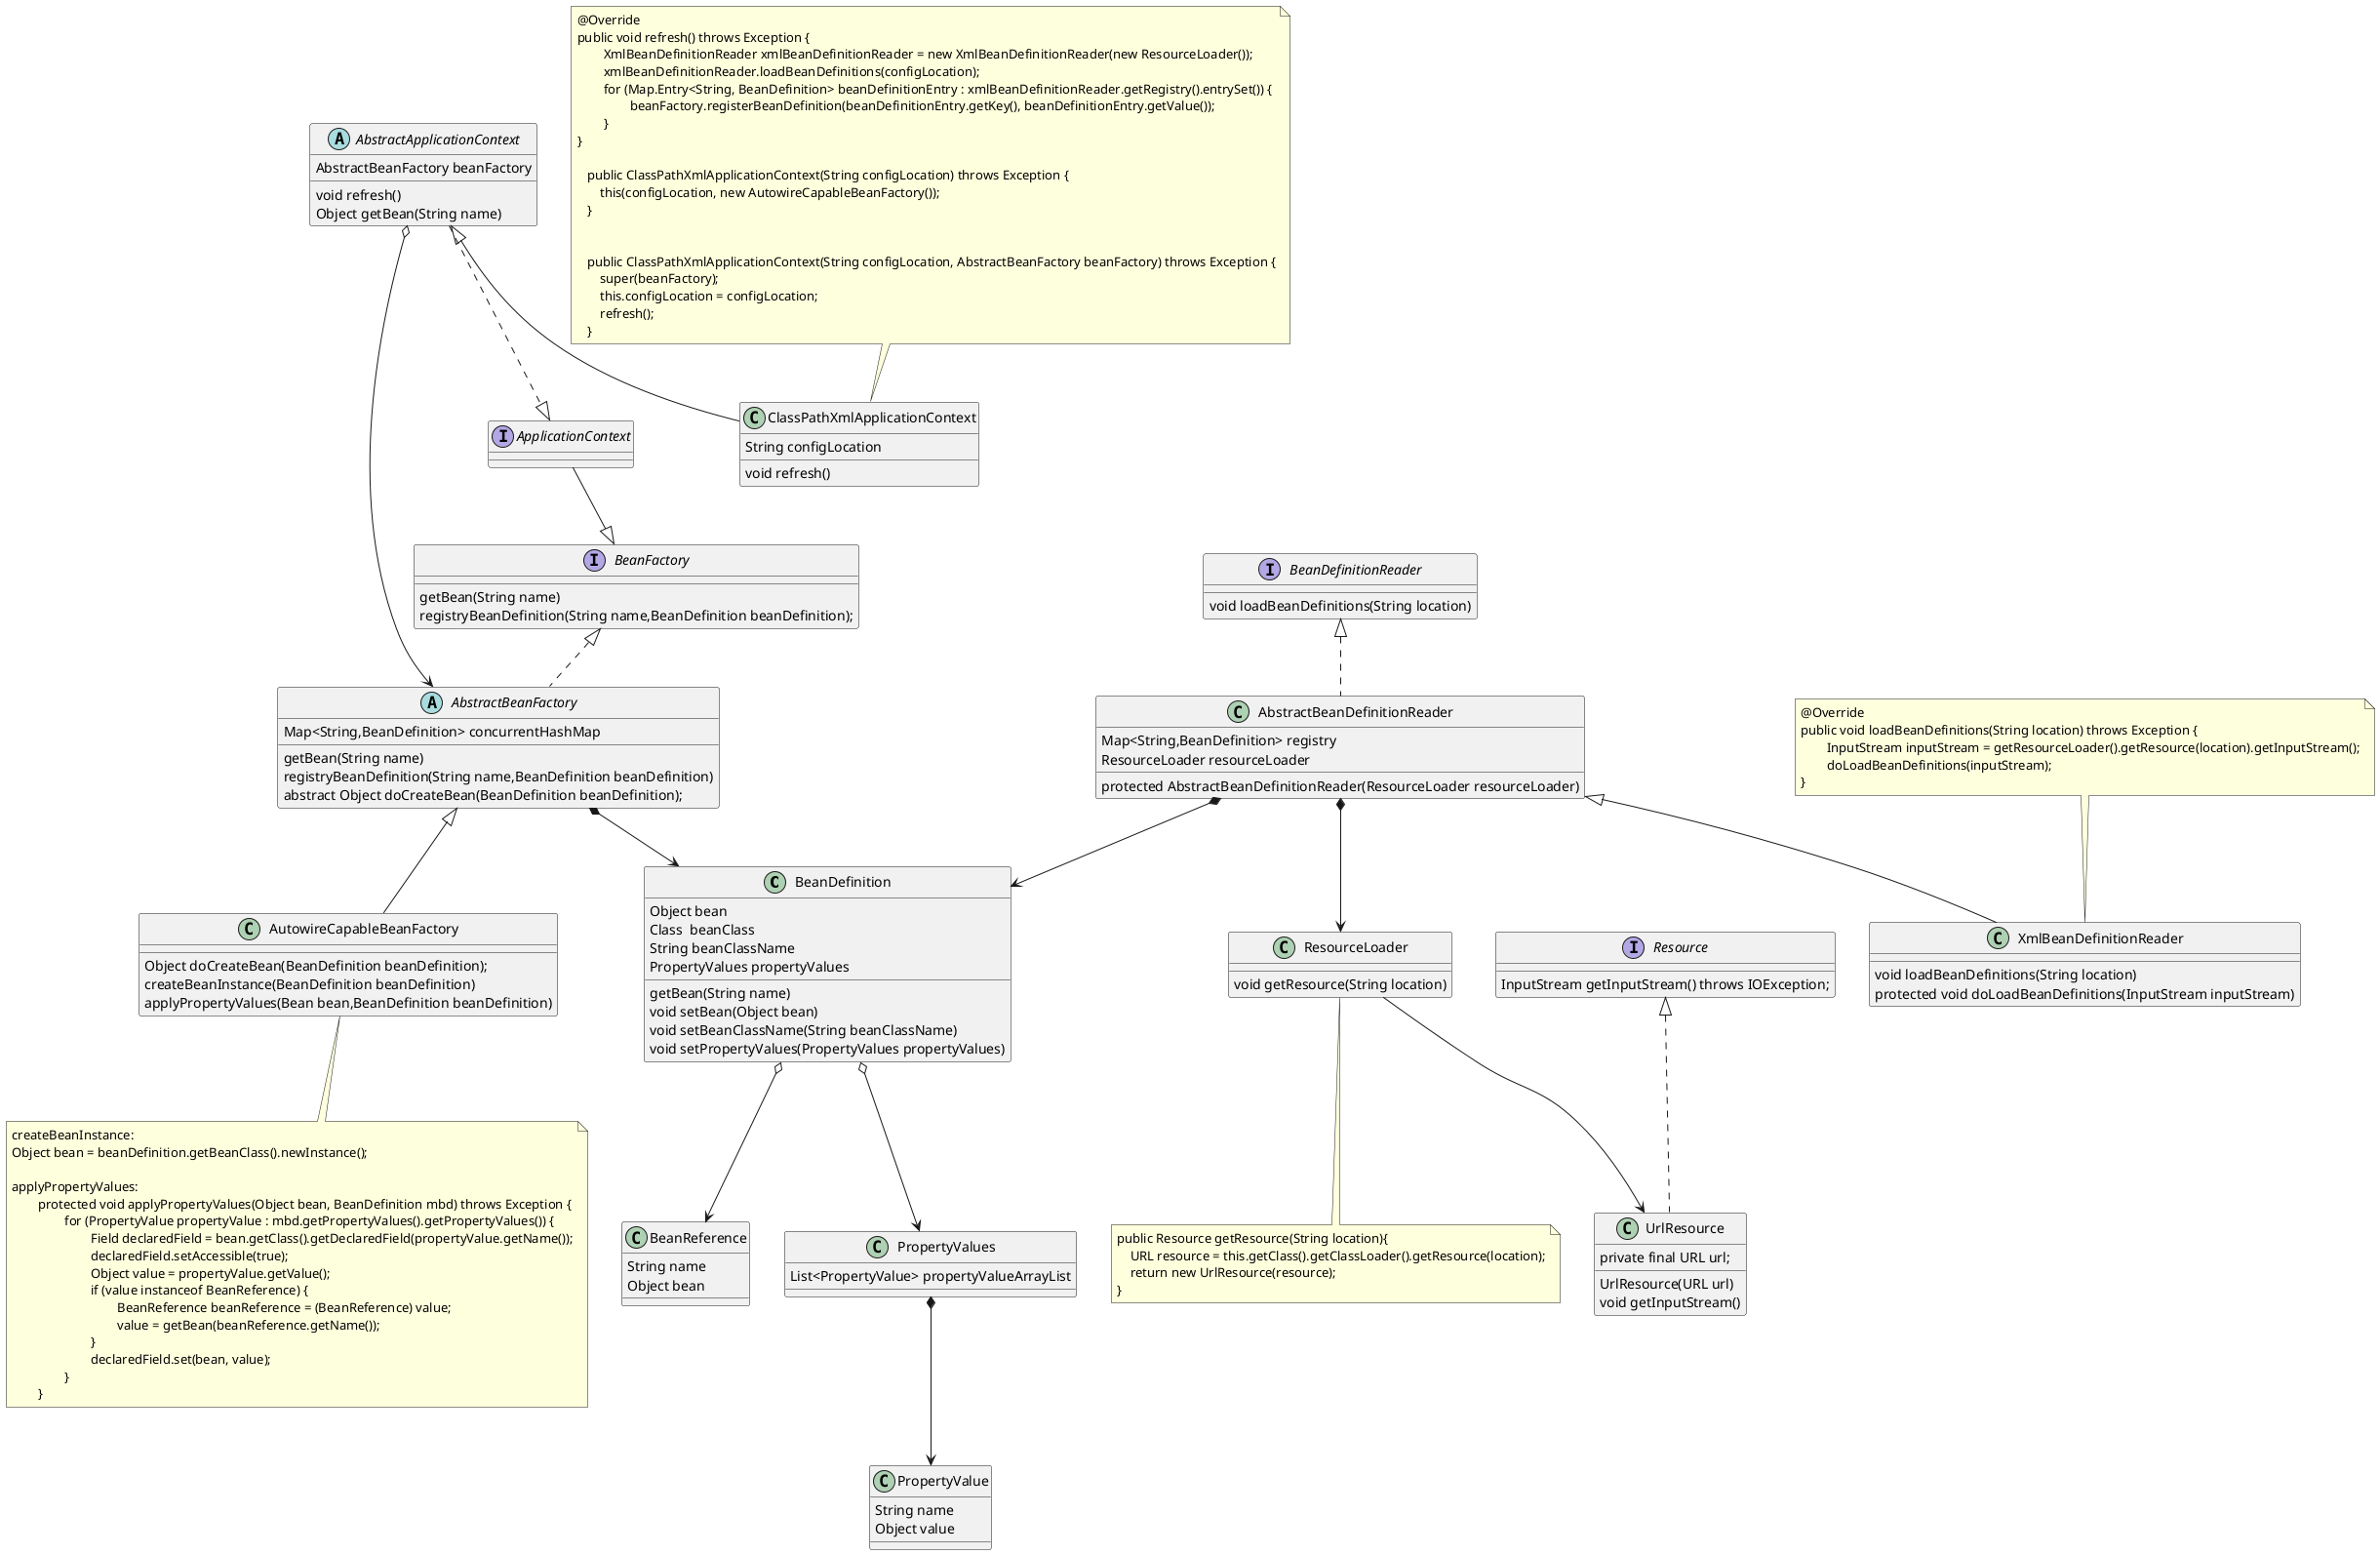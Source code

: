 @startuml

class BeanDefinition {
Object bean
Class  beanClass
String beanClassName
PropertyValues propertyValues
getBean(String name)
void setBean(Object bean)
void setBeanClassName(String beanClassName)
void setPropertyValues(PropertyValues propertyValues)
}

'-----------------------------------------------------------------------

interface BeanFactory {
getBean(String name)
registryBeanDefinition(String name,BeanDefinition beanDefinition);
}

abstract class AbstractBeanFactory{
Map<String,BeanDefinition> concurrentHashMap
getBean(String name)
registryBeanDefinition(String name,BeanDefinition beanDefinition)
abstract Object doCreateBean(BeanDefinition beanDefinition);

}

BeanFactory <|.. AbstractBeanFactory
'-----------------------------------------------------------------------


class AutowireCapableBeanFactory{
Object doCreateBean(BeanDefinition beanDefinition);
createBeanInstance(BeanDefinition beanDefinition)
applyPropertyValues(Bean bean,BeanDefinition beanDefinition)
}

AbstractBeanFactory <|-- AutowireCapableBeanFactory

note bottom
createBeanInstance:
Object bean = beanDefinition.getBeanClass().newInstance();

applyPropertyValues:
	protected void applyPropertyValues(Object bean, BeanDefinition mbd) throws Exception {
		for (PropertyValue propertyValue : mbd.getPropertyValues().getPropertyValues()) {
			Field declaredField = bean.getClass().getDeclaredField(propertyValue.getName());
			declaredField.setAccessible(true);
			Object value = propertyValue.getValue();
			if (value instanceof BeanReference) {
				BeanReference beanReference = (BeanReference) value;
				value = getBean(beanReference.getName());
			}
			declaredField.set(bean, value);
		}
	}
end note

'-----------------------------------------------------------------------
class PropertyValues{
List<PropertyValue> propertyValueArrayList
}

class PropertyValue{
String name
Object value
}


PropertyValues *--> PropertyValue
BeanDefinition o--> PropertyValues
AbstractBeanFactory *--> BeanDefinition

'-----------------------------------------------------------------------

interface BeanDefinitionReader{
void loadBeanDefinitions(String location)
}

class AbstractBeanDefinitionReader{
Map<String,BeanDefinition> registry
ResourceLoader resourceLoader
protected AbstractBeanDefinitionReader(ResourceLoader resourceLoader)
}

AbstractBeanDefinitionReader *--> BeanDefinition
BeanDefinitionReader <|.. AbstractBeanDefinitionReader

'-----------------------------------------------------------------------


class XmlBeanDefinitionReader{
void loadBeanDefinitions(String location)
protected void doLoadBeanDefinitions(InputStream inputStream)
}


note top
	@Override
	public void loadBeanDefinitions(String location) throws Exception {
		InputStream inputStream = getResourceLoader().getResource(location).getInputStream();
		doLoadBeanDefinitions(inputStream);
	}
end note
AbstractBeanDefinitionReader <|-- XmlBeanDefinitionReader

'-----------------------------------------------------------------------


class ResourceLoader{
void getResource(String location)
}

note bottom
    public Resource getResource(String location){
        URL resource = this.getClass().getClassLoader().getResource(location);
        return new UrlResource(resource);
    }
end note

interface Resource{
    InputStream getInputStream() throws IOException;
}


class UrlResource{
    private final URL url;
    UrlResource(URL url)
    void getInputStream()
}

Resource <|.. UrlResource
ResourceLoader --> UrlResource
AbstractBeanDefinitionReader *--> ResourceLoader

'-----------------------------------------------------------------------

class BeanReference{
    String name
    Object bean
}

BeanDefinition o-->BeanReference

'-----------------------------------------------------------------------

interface ApplicationContext{

}
ApplicationContext --|> BeanFactory

'-----------------------------------------------------------------------

abstract AbstractApplicationContext{
AbstractBeanFactory beanFactory
void refresh()
Object getBean(String name)

}
AbstractApplicationContext ..|> ApplicationContext
AbstractApplicationContext o--> AbstractBeanFactory

'-----------------------------------------------------------------------
class ClassPathXmlApplicationContext{
String configLocation
void refresh()
}


AbstractApplicationContext <|-- ClassPathXmlApplicationContext

note top
	@Override
	public void refresh() throws Exception {
		XmlBeanDefinitionReader xmlBeanDefinitionReader = new XmlBeanDefinitionReader(new ResourceLoader());
		xmlBeanDefinitionReader.loadBeanDefinitions(configLocation);
		for (Map.Entry<String, BeanDefinition> beanDefinitionEntry : xmlBeanDefinitionReader.getRegistry().entrySet()) {
			beanFactory.registerBeanDefinition(beanDefinitionEntry.getKey(), beanDefinitionEntry.getValue());
		}
	}

    public ClassPathXmlApplicationContext(String configLocation) throws Exception {
        this(configLocation, new AutowireCapableBeanFactory());
    }


    public ClassPathXmlApplicationContext(String configLocation, AbstractBeanFactory beanFactory) throws Exception {
        super(beanFactory);
        this.configLocation = configLocation;
        refresh();
    }
end note

'-----------------------------------------------------------------------
/'
注释
'/
@enduml